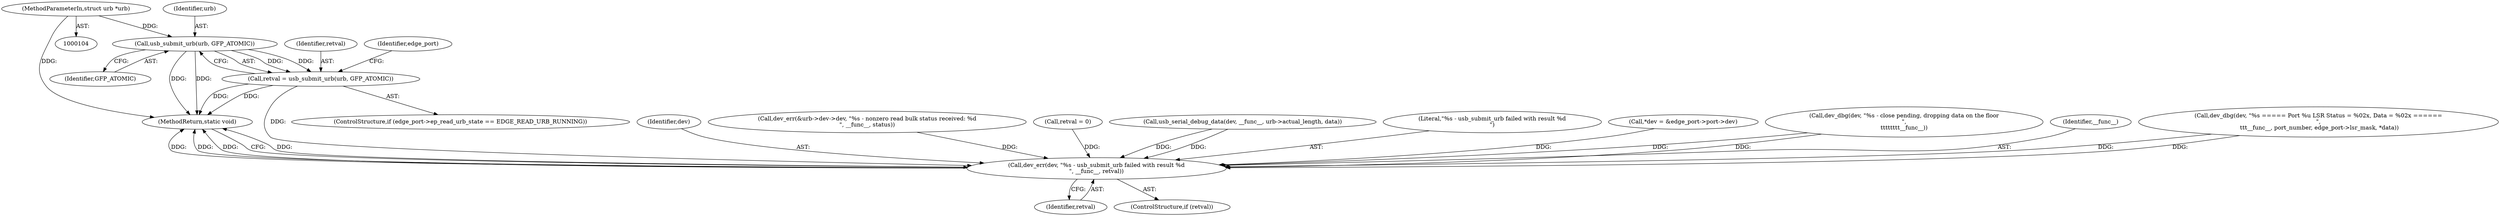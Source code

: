 digraph "0_linux_654b404f2a222f918af9b0cd18ad469d0c941a8e@pointer" {
"1000105" [label="(MethodParameterIn,struct urb *urb)"];
"1000289" [label="(Call,usb_submit_urb(urb, GFP_ATOMIC))"];
"1000287" [label="(Call,retval = usb_submit_urb(urb, GFP_ATOMIC))"];
"1000311" [label="(Call,dev_err(dev, \"%s - usb_submit_urb failed with result %d\n\", __func__, retval))"];
"1000288" [label="(Identifier,retval)"];
"1000281" [label="(ControlStructure,if (edge_port->ep_read_urb_state == EDGE_READ_URB_RUNNING))"];
"1000312" [label="(Identifier,dev)"];
"1000105" [label="(MethodParameterIn,struct urb *urb)"];
"1000159" [label="(Call,dev_err(&urb->dev->dev, \"%s - nonzero read bulk status received: %d\n\", __func__, status))"];
"1000311" [label="(Call,dev_err(dev, \"%s - usb_submit_urb failed with result %d\n\", __func__, retval))"];
"1000290" [label="(Identifier,urb)"];
"1000291" [label="(Identifier,GFP_ATOMIC)"];
"1000129" [label="(Call,retval = 0)"];
"1000240" [label="(Call,usb_serial_debug_data(dev, __func__, urb->actual_length, data))"];
"1000313" [label="(Literal,\"%s - usb_submit_urb failed with result %d\n\")"];
"1000287" [label="(Call,retval = usb_submit_urb(urb, GFP_ATOMIC))"];
"1000307" [label="(Identifier,edge_port)"];
"1000289" [label="(Call,usb_submit_urb(urb, GFP_ATOMIC))"];
"1000315" [label="(Identifier,retval)"];
"1000316" [label="(MethodReturn,static void)"];
"1000114" [label="(Call,*dev = &edge_port->port->dev)"];
"1000251" [label="(Call,dev_dbg(dev, \"%s - close pending, dropping data on the floor\n\",\n\t\t\t\t\t\t\t\t__func__))"];
"1000309" [label="(ControlStructure,if (retval))"];
"1000314" [label="(Identifier,__func__)"];
"1000211" [label="(Call,dev_dbg(dev, \"%s ===== Port %u LSR Status = %02x, Data = %02x ======\n\",\n \t\t\t__func__, port_number, edge_port->lsr_mask, *data))"];
"1000105" -> "1000104"  [label="AST: "];
"1000105" -> "1000316"  [label="DDG: "];
"1000105" -> "1000289"  [label="DDG: "];
"1000289" -> "1000287"  [label="AST: "];
"1000289" -> "1000291"  [label="CFG: "];
"1000290" -> "1000289"  [label="AST: "];
"1000291" -> "1000289"  [label="AST: "];
"1000287" -> "1000289"  [label="CFG: "];
"1000289" -> "1000316"  [label="DDG: "];
"1000289" -> "1000316"  [label="DDG: "];
"1000289" -> "1000287"  [label="DDG: "];
"1000289" -> "1000287"  [label="DDG: "];
"1000287" -> "1000281"  [label="AST: "];
"1000288" -> "1000287"  [label="AST: "];
"1000307" -> "1000287"  [label="CFG: "];
"1000287" -> "1000316"  [label="DDG: "];
"1000287" -> "1000316"  [label="DDG: "];
"1000287" -> "1000311"  [label="DDG: "];
"1000311" -> "1000309"  [label="AST: "];
"1000311" -> "1000315"  [label="CFG: "];
"1000312" -> "1000311"  [label="AST: "];
"1000313" -> "1000311"  [label="AST: "];
"1000314" -> "1000311"  [label="AST: "];
"1000315" -> "1000311"  [label="AST: "];
"1000316" -> "1000311"  [label="CFG: "];
"1000311" -> "1000316"  [label="DDG: "];
"1000311" -> "1000316"  [label="DDG: "];
"1000311" -> "1000316"  [label="DDG: "];
"1000311" -> "1000316"  [label="DDG: "];
"1000251" -> "1000311"  [label="DDG: "];
"1000251" -> "1000311"  [label="DDG: "];
"1000114" -> "1000311"  [label="DDG: "];
"1000211" -> "1000311"  [label="DDG: "];
"1000211" -> "1000311"  [label="DDG: "];
"1000240" -> "1000311"  [label="DDG: "];
"1000240" -> "1000311"  [label="DDG: "];
"1000159" -> "1000311"  [label="DDG: "];
"1000129" -> "1000311"  [label="DDG: "];
}

